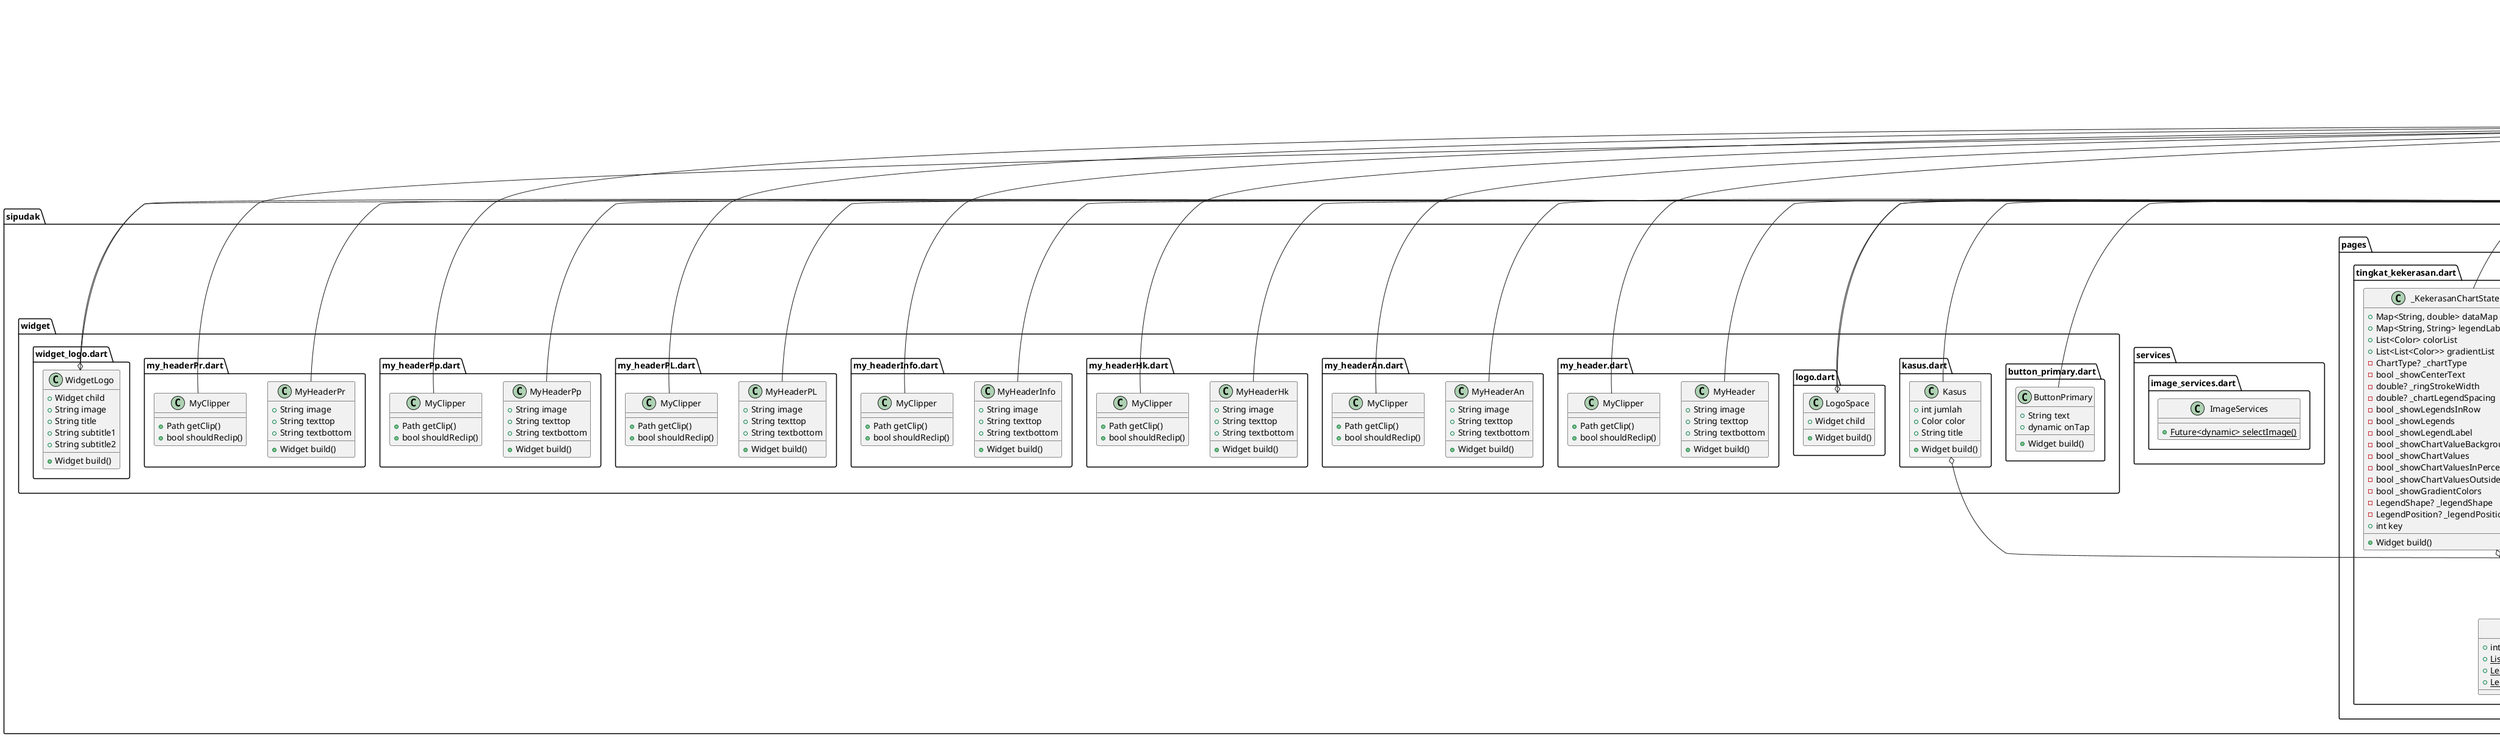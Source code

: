 @startuml
set namespaceSeparator ::

class "sipudak::home.dart::HomePage" {
  +_HomePageState createState()
}

"flutter::src::widgets::framework.dart::StatefulWidget" <|-- "sipudak::home.dart::HomePage"

class "sipudak::home.dart::_HomePageState" {
  -int _selectIndex
  -bool _isLoading
  -int _jumlahKasus
  -List<StatefulWidget> _pageList
  +dynamic onTappedItem()
  +Widget build()
}

"flutter::src::widgets::framework.dart::State" <|-- "sipudak::home.dart::_HomePageState"

class "sipudak::main.dart::MyApp" {
  +Widget build()
}

"flutter::src::widgets::framework.dart::StatelessWidget" <|-- "sipudak::main.dart::MyApp"

class "sipudak::network::api::url_api.dart::BASEURL" {
  {static} +String ipAddress
  {static} +String login
  {static} +String register
  {static} +String korban
  {static} +String pelaporan
  {static} +String profil
}

class "sipudak::pages::beranda.dart::Beranda" {
  +_BerandaState createState()
}

"flutter::src::widgets::framework.dart::StatefulWidget" <|-- "sipudak::pages::beranda.dart::Beranda"

class "sipudak::pages::beranda.dart::_BerandaState" {
  -bool _isLoading
  -List<dynamic> _jumlahKasus
  +Future<dynamic> getLaporanKasus()
  +void initState()
  +Widget build()
}

"flutter::src::widgets::framework.dart::State" <|-- "sipudak::pages::beranda.dart::_BerandaState"

class "sipudak::pages::detail_laporan_list.dart::DetailLaporanList" {
  +Map<dynamic, dynamic> data
  +_DetailLaporanListState createState()
}

"flutter::src::widgets::framework.dart::StatefulWidget" <|-- "sipudak::pages::detail_laporan_list.dart::DetailLaporanList"

class "sipudak::pages::detail_laporan_list.dart::_DetailLaporanListState" {
  -bool _isLoading
  +File? image
  -TextEditingController _korbanKekerasan
  -TextEditingController _tempatKejadian
  -TextEditingController _alamatKejadian
  -TextEditingController _hubunganDgnKorban
  -TextEditingController _tanggalDetailLaporanList
  -TextEditingController _alamatPelapor
  -TextEditingController _nomorHp
  -TextEditingController _desaKejadian
  -TextEditingController _kronologisKejadian
  -bool _secureText
  +void initState()
  +dynamic showHide()
  -Future<dynamic> _validateAndSubmit()
  +Future<dynamic> submitLaporan()
  +Widget build()
  +Widget imageKorban()
}

"sipudak::pages::detail_laporan_list.dart::_DetailLaporanListState" o-- "dart::io::File"
"sipudak::pages::detail_laporan_list.dart::_DetailLaporanListState" o-- "flutter::src::widgets::editable_text.dart::TextEditingController"
"flutter::src::widgets::framework.dart::State" <|-- "sipudak::pages::detail_laporan_list.dart::_DetailLaporanListState"

class "sipudak::pages::info_screen.dart::InfoScreen" {
  +Widget build()
}

"flutter::src::widgets::framework.dart::StatelessWidget" <|-- "sipudak::pages::info_screen.dart::InfoScreen"

class "sipudak::pages::info_screen.dart::News" {
  +String image
  +String judul
  +String title
  +dynamic onTap
  +Widget build()
}

"flutter::src::widgets::framework.dart::StatelessWidget" <|-- "sipudak::pages::info_screen.dart::News"

class "sipudak::pages::info_screen.dart::InfoCard" {
  +dynamic image
  +dynamic title
  +dynamic onTap
  +bool isActive
  +Widget build()
}

"flutter::src::widgets::framework.dart::StatelessWidget" <|-- "sipudak::pages::info_screen.dart::InfoCard"

class "sipudak::pages::kekerasan_anak.dart::Anak" {
  +Widget build()
}

"flutter::src::widgets::framework.dart::StatelessWidget" <|-- "sipudak::pages::kekerasan_anak.dart::Anak"

class "sipudak::pages::kekerasan_perempuan.dart::Perempuan" {
  +Widget build()
}

"flutter::src::widgets::framework.dart::StatelessWidget" <|-- "sipudak::pages::kekerasan_perempuan.dart::Perempuan"

class "sipudak::pages::laporan_list_page.dart::LaporanListPage" {
  +State<LaporanListPage> createState()
}

"flutter::src::widgets::framework.dart::StatefulWidget" <|-- "sipudak::pages::laporan_list_page.dart::LaporanListPage"

class "sipudak::pages::laporan_list_page.dart::_LaporanListPageState" {
  -bool _isLoading
  -List<dynamic> _jumlahKasus
  +Future<dynamic> getHistoryLaporan()
  +void initState()
  +Widget build()
}

"flutter::src::widgets::framework.dart::State" <|-- "sipudak::pages::laporan_list_page.dart::_LaporanListPageState"

class "sipudak::pages::laporan_list_page.dart::News" {
  +String image
  +String judul
  +String title
  +dynamic onTap
  +Widget build()
}

"flutter::src::widgets::framework.dart::StatelessWidget" <|-- "sipudak::pages::laporan_list_page.dart::News"

class "sipudak::pages::laporan_list_page.dart::InfoCard" {
  +dynamic image
  +dynamic title
  +dynamic onTap
  +bool isActive
  +Widget build()
}

"flutter::src::widgets::framework.dart::StatelessWidget" <|-- "sipudak::pages::laporan_list_page.dart::InfoCard"

class "sipudak::pages::login.dart::Login" {
  +_LoginState createState()
}

"flutter::src::widgets::framework.dart::StatefulWidget" <|-- "sipudak::pages::login.dart::Login"

class "sipudak::pages::login.dart::_LoginState" {
  +TextEditingController nomorHpController
  +TextEditingController passwordController
  +dynamic whiteColor
  -bool _secureText
  -bool _isLoading
  +dynamic showHide()
  +void initState()
  +Future<dynamic> checkLogin()
  +Future<dynamic> signIn()
  +Widget build()
}

"sipudak::pages::login.dart::_LoginState" o-- "flutter::src::widgets::editable_text.dart::TextEditingController"
"flutter::src::widgets::framework.dart::State" <|-- "sipudak::pages::login.dart::_LoginState"

class "sipudak::pages::panduan_pelaporan.dart::Panduan" {
  +Widget build()
}

"flutter::src::widgets::framework.dart::StatelessWidget" <|-- "sipudak::pages::panduan_pelaporan.dart::Panduan"

class "sipudak::pages::pelaporan.dart::Pelaporan" {
  +_PelaporanState createState()
}

"flutter::src::widgets::framework.dart::StatefulWidget" <|-- "sipudak::pages::pelaporan.dart::Pelaporan"

class "sipudak::pages::pelaporan.dart::_PelaporanState" {
  -bool _secureText
  -bool _isLoading
  +File? image
  -TextEditingController _korbanKekerasan
  -TextEditingController _tempatKejadian
  -TextEditingController _alamatKejadian
  -TextEditingController _hubunganDgnKorban
  -TextEditingController _tanggalPelaporan
  -TextEditingController _alamatPelapor
  -TextEditingController _nomorHp
  -TextEditingController _desaKejadian
  -TextEditingController _kronologisKejadian
  +dynamic showHide()
  -Future<dynamic> _validateAndSubmit()
  +Future<dynamic> submitLaporan()
  +Widget build()
  +Widget imageKorban()
}

"sipudak::pages::pelaporan.dart::_PelaporanState" o-- "dart::io::File"
"sipudak::pages::pelaporan.dart::_PelaporanState" o-- "flutter::src::widgets::editable_text.dart::TextEditingController"
"flutter::src::widgets::framework.dart::State" <|-- "sipudak::pages::pelaporan.dart::_PelaporanState"

class "sipudak::pages::peraturan_hukum.dart::Peraturan" {
  +Widget build()
}

"flutter::src::widgets::framework.dart::StatelessWidget" <|-- "sipudak::pages::peraturan_hukum.dart::Peraturan"

class "sipudak::pages::profil.dart::Profil" {
  +State<Profil> createState()
}

"flutter::src::widgets::framework.dart::StatefulWidget" <|-- "sipudak::pages::profil.dart::Profil"

class "sipudak::pages::profil.dart::_ProfilState" {
  -bool _isLoading
  -dynamic _data
  +void initState()
  +Future<dynamic> getProfil()
  +Widget build()
  +Future<dynamic> removePrefs()
}

"flutter::src::widgets::framework.dart::State" <|-- "sipudak::pages::profil.dart::_ProfilState"

class "sipudak::pages::profil.dart::MyClipper" {
  +Path getClip()
  +bool shouldReclip()
}

"flutter::src::rendering::proxy_box.dart::CustomClipper" <|-- "sipudak::pages::profil.dart::MyClipper"

class "sipudak::pages::register.dart::Register" {
  +_RegisterState createState()
}

"flutter::src::widgets::framework.dart::StatefulWidget" <|-- "sipudak::pages::register.dart::Register"

class "sipudak::pages::register.dart::_RegisterState" {
  +TextEditingController namaController
  +TextEditingController emailController
  +TextEditingController nomorHpController
  +TextEditingController alamatController
  +TextEditingController passwordController
  -GlobalKey<FormState> _formKey
  -bool _secureText
  -bool _isLoading
  +dynamic showHide()
  +Future<dynamic> registerSubmit()
  +Widget build()
}

"sipudak::pages::register.dart::_RegisterState" o-- "flutter::src::widgets::editable_text.dart::TextEditingController"
"sipudak::pages::register.dart::_RegisterState" o-- "flutter::src::widgets::framework.dart::GlobalKey<FormState>"
"flutter::src::widgets::framework.dart::State" <|-- "sipudak::pages::register.dart::_RegisterState"

class "sipudak::pages::splash_screen.dart::SplashScreen" {
  +Widget build()
}

"flutter::src::widgets::framework.dart::StatelessWidget" <|-- "sipudak::pages::splash_screen.dart::SplashScreen"

class "sipudak::pages::tingkat_kekerasan.dart::KekerasanChart" {
  +_KekerasanChartState createState()
}

"flutter::src::widgets::framework.dart::StatefulWidget" <|-- "sipudak::pages::tingkat_kekerasan.dart::KekerasanChart"

class "sipudak::pages::tingkat_kekerasan.dart::_KekerasanChartState" {
  +Map<String, double> dataMap
  +Map<String, String> legendLabels
  +List<Color> colorList
  +List<List<Color>> gradientList
  -ChartType? _chartType
  -bool _showCenterText
  -double? _ringStrokeWidth
  -double? _chartLegendSpacing
  -bool _showLegendsInRow
  -bool _showLegends
  -bool _showLegendLabel
  -bool _showChartValueBackground
  -bool _showChartValues
  -bool _showChartValuesInPercentage
  -bool _showChartValuesOutside
  -bool _showGradientColors
  -LegendShape? _legendShape
  -LegendPosition? _legendPosition
  +int key
  +Widget build()
}

"sipudak::pages::tingkat_kekerasan.dart::_KekerasanChartState" o-- "pie_chart::src::pie_chart.dart::ChartType"
"sipudak::pages::tingkat_kekerasan.dart::_KekerasanChartState" o-- "sipudak::pages::tingkat_kekerasan.dart::LegendShape"
"sipudak::pages::tingkat_kekerasan.dart::_KekerasanChartState" o-- "pie_chart::src::pie_chart.dart::LegendPosition"
"flutter::src::widgets::framework.dart::State" <|-- "sipudak::pages::tingkat_kekerasan.dart::_KekerasanChartState"

class "sipudak::pages::tingkat_kekerasan.dart::LegendShape" {
  +int index
  {static} +List<LegendShape> values
  {static} +LegendShape Circle
  {static} +LegendShape Rectangle
}

"sipudak::pages::tingkat_kekerasan.dart::LegendShape" o-- "sipudak::pages::tingkat_kekerasan.dart::LegendShape"
"dart::core::Enum" <|-- "sipudak::pages::tingkat_kekerasan.dart::LegendShape"

class "sipudak::services::image_services.dart::ImageServices" {
  {static} +Future<dynamic> selectImage()
}

class "sipudak::widget::button_primary.dart::ButtonPrimary" {
  +String text
  +dynamic onTap
  +Widget build()
}

"flutter::src::widgets::framework.dart::StatelessWidget" <|-- "sipudak::widget::button_primary.dart::ButtonPrimary"

class "sipudak::widget::kasus.dart::Kasus" {
  +int jumlah
  +Color color
  +String title
  +Widget build()
}

"sipudak::widget::kasus.dart::Kasus" o-- "dart::ui::Color"
"flutter::src::widgets::framework.dart::StatelessWidget" <|-- "sipudak::widget::kasus.dart::Kasus"

class "sipudak::widget::logo.dart::LogoSpace" {
  +Widget child
  +Widget build()
}

"sipudak::widget::logo.dart::LogoSpace" o-- "flutter::src::widgets::framework.dart::Widget"
"flutter::src::widgets::framework.dart::StatelessWidget" <|-- "sipudak::widget::logo.dart::LogoSpace"

class "sipudak::widget::my_header.dart::MyHeader" {
  +String image
  +String texttop
  +String textbottom
  +Widget build()
}

"flutter::src::widgets::framework.dart::StatelessWidget" <|-- "sipudak::widget::my_header.dart::MyHeader"

class "sipudak::widget::my_header.dart::MyClipper" {
  +Path getClip()
  +bool shouldReclip()
}

"flutter::src::rendering::proxy_box.dart::CustomClipper" <|-- "sipudak::widget::my_header.dart::MyClipper"

class "sipudak::widget::my_headerAn.dart::MyHeaderAn" {
  +String image
  +String texttop
  +String textbottom
  +Widget build()
}

"flutter::src::widgets::framework.dart::StatelessWidget" <|-- "sipudak::widget::my_headerAn.dart::MyHeaderAn"

class "sipudak::widget::my_headerAn.dart::MyClipper" {
  +Path getClip()
  +bool shouldReclip()
}

"flutter::src::rendering::proxy_box.dart::CustomClipper" <|-- "sipudak::widget::my_headerAn.dart::MyClipper"

class "sipudak::widget::my_headerHk.dart::MyHeaderHk" {
  +String image
  +String texttop
  +String textbottom
  +Widget build()
}

"flutter::src::widgets::framework.dart::StatelessWidget" <|-- "sipudak::widget::my_headerHk.dart::MyHeaderHk"

class "sipudak::widget::my_headerHk.dart::MyClipper" {
  +Path getClip()
  +bool shouldReclip()
}

"flutter::src::rendering::proxy_box.dart::CustomClipper" <|-- "sipudak::widget::my_headerHk.dart::MyClipper"

class "sipudak::widget::my_headerInfo.dart::MyHeaderInfo" {
  +String image
  +String texttop
  +String textbottom
  +Widget build()
}

"flutter::src::widgets::framework.dart::StatelessWidget" <|-- "sipudak::widget::my_headerInfo.dart::MyHeaderInfo"

class "sipudak::widget::my_headerInfo.dart::MyClipper" {
  +Path getClip()
  +bool shouldReclip()
}

"flutter::src::rendering::proxy_box.dart::CustomClipper" <|-- "sipudak::widget::my_headerInfo.dart::MyClipper"

class "sipudak::widget::my_headerPL.dart::MyHeaderPL" {
  +String image
  +String texttop
  +String textbottom
  +Widget build()
}

"flutter::src::widgets::framework.dart::StatelessWidget" <|-- "sipudak::widget::my_headerPL.dart::MyHeaderPL"

class "sipudak::widget::my_headerPL.dart::MyClipper" {
  +Path getClip()
  +bool shouldReclip()
}

"flutter::src::rendering::proxy_box.dart::CustomClipper" <|-- "sipudak::widget::my_headerPL.dart::MyClipper"

class "sipudak::widget::my_headerPp.dart::MyHeaderPp" {
  +String image
  +String texttop
  +String textbottom
  +Widget build()
}

"flutter::src::widgets::framework.dart::StatelessWidget" <|-- "sipudak::widget::my_headerPp.dart::MyHeaderPp"

class "sipudak::widget::my_headerPp.dart::MyClipper" {
  +Path getClip()
  +bool shouldReclip()
}

"flutter::src::rendering::proxy_box.dart::CustomClipper" <|-- "sipudak::widget::my_headerPp.dart::MyClipper"

class "sipudak::widget::my_headerPr.dart::MyHeaderPr" {
  +String image
  +String texttop
  +String textbottom
  +Widget build()
}

"flutter::src::widgets::framework.dart::StatelessWidget" <|-- "sipudak::widget::my_headerPr.dart::MyHeaderPr"

class "sipudak::widget::my_headerPr.dart::MyClipper" {
  +Path getClip()
  +bool shouldReclip()
}

"flutter::src::rendering::proxy_box.dart::CustomClipper" <|-- "sipudak::widget::my_headerPr.dart::MyClipper"

class "sipudak::widget::widget_logo.dart::WidgetLogo" {
  +Widget child
  +String image
  +String title
  +String subtitle1
  +String subtitle2
  +Widget build()
}

"sipudak::widget::widget_logo.dart::WidgetLogo" o-- "flutter::src::widgets::framework.dart::Widget"
"flutter::src::widgets::framework.dart::StatelessWidget" <|-- "sipudak::widget::widget_logo.dart::WidgetLogo"


@enduml
